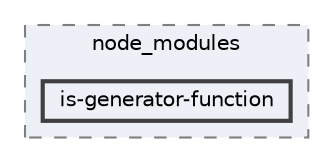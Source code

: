 digraph "pkiclassroomrescheduler/src/main/frontend/node_modules/is-generator-function"
{
 // LATEX_PDF_SIZE
  bgcolor="transparent";
  edge [fontname=Helvetica,fontsize=10,labelfontname=Helvetica,labelfontsize=10];
  node [fontname=Helvetica,fontsize=10,shape=box,height=0.2,width=0.4];
  compound=true
  subgraph clusterdir_72953eda66ccb3a2722c28e1c3e6c23b {
    graph [ bgcolor="#edf0f7", pencolor="grey50", label="node_modules", fontname=Helvetica,fontsize=10 style="filled,dashed", URL="dir_72953eda66ccb3a2722c28e1c3e6c23b.html",tooltip=""]
  dir_d7fb0bc9284338cb429bea13b25a90bb [label="is-generator-function", fillcolor="#edf0f7", color="grey25", style="filled,bold", URL="dir_d7fb0bc9284338cb429bea13b25a90bb.html",tooltip=""];
  }
}
